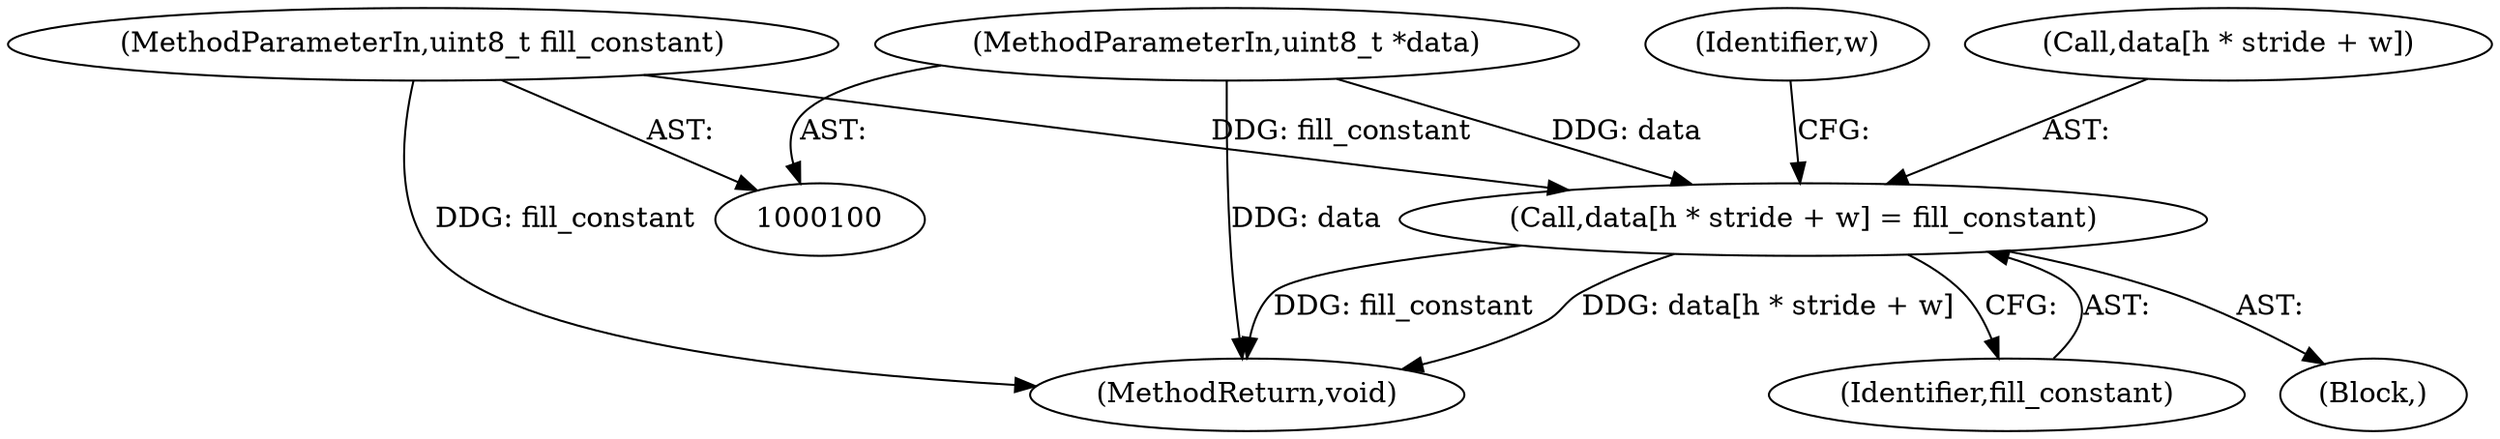 digraph "1_Android_5a9753fca56f0eeb9f61e342b2fccffc364f9426_96@array" {
"1000127" [label="(Call,data[h * stride + w] = fill_constant)"];
"1000103" [label="(MethodParameterIn,uint8_t fill_constant)"];
"1000101" [label="(MethodParameterIn,uint8_t *data)"];
"1000135" [label="(Identifier,fill_constant)"];
"1000126" [label="(Block,)"];
"1000103" [label="(MethodParameterIn,uint8_t fill_constant)"];
"1000136" [label="(MethodReturn,void)"];
"1000125" [label="(Identifier,w)"];
"1000128" [label="(Call,data[h * stride + w])"];
"1000101" [label="(MethodParameterIn,uint8_t *data)"];
"1000127" [label="(Call,data[h * stride + w] = fill_constant)"];
"1000127" -> "1000126"  [label="AST: "];
"1000127" -> "1000135"  [label="CFG: "];
"1000128" -> "1000127"  [label="AST: "];
"1000135" -> "1000127"  [label="AST: "];
"1000125" -> "1000127"  [label="CFG: "];
"1000127" -> "1000136"  [label="DDG: data[h * stride + w]"];
"1000127" -> "1000136"  [label="DDG: fill_constant"];
"1000103" -> "1000127"  [label="DDG: fill_constant"];
"1000101" -> "1000127"  [label="DDG: data"];
"1000103" -> "1000100"  [label="AST: "];
"1000103" -> "1000136"  [label="DDG: fill_constant"];
"1000101" -> "1000100"  [label="AST: "];
"1000101" -> "1000136"  [label="DDG: data"];
}
